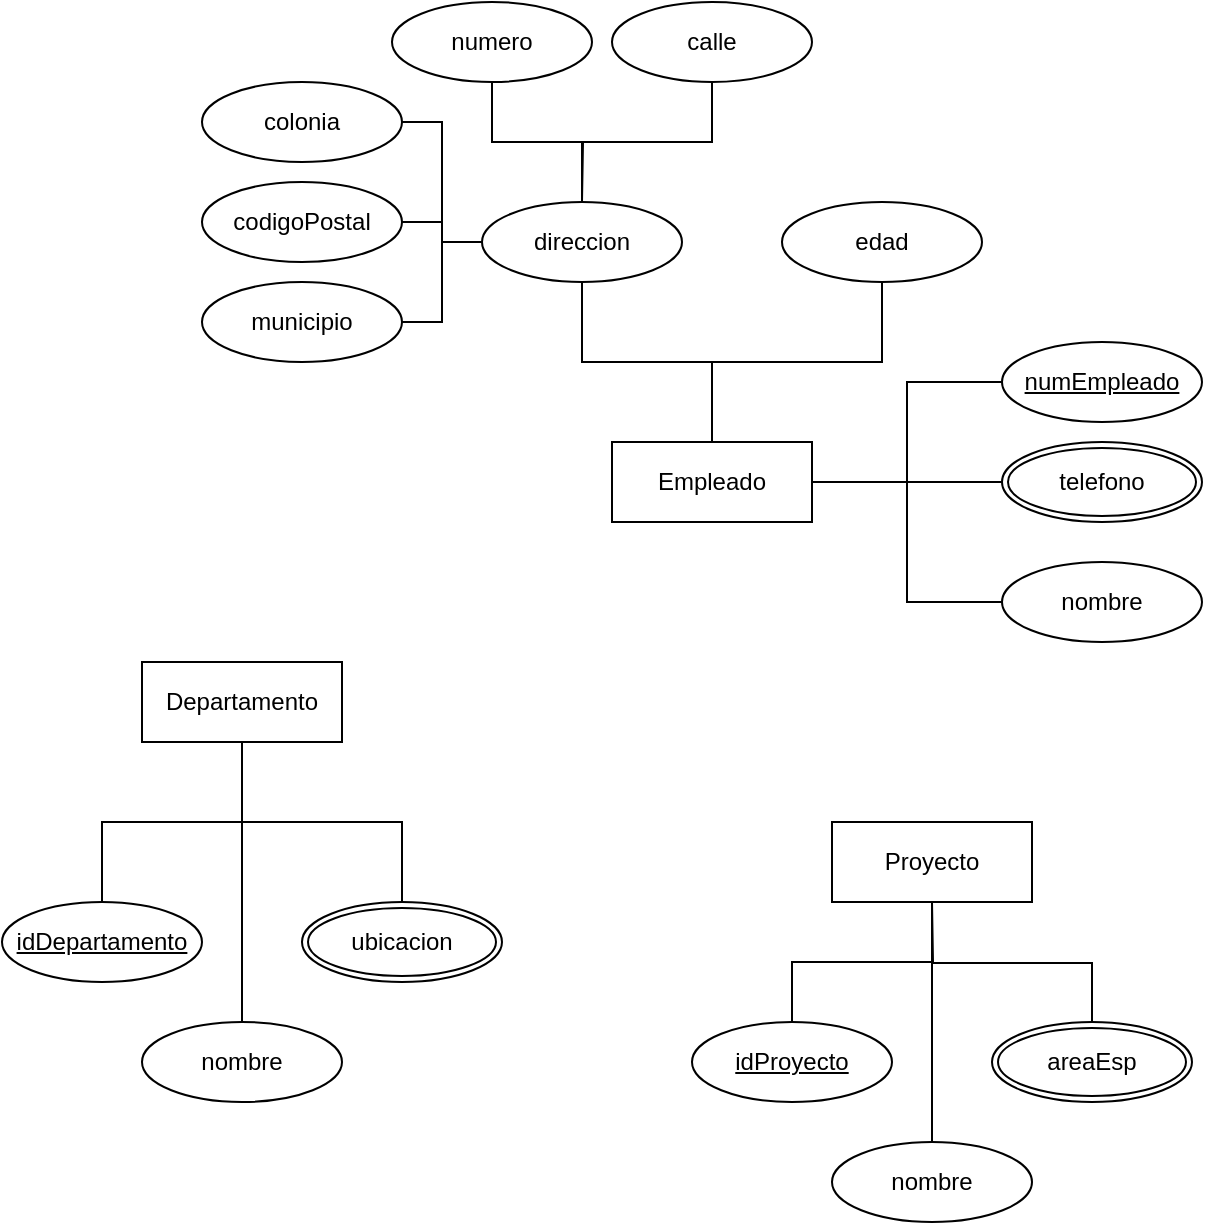 <mxfile version="24.4.9" type="github">
  <diagram name="Page-1" id="oj7cWV6Gg2kIIMJUYh-4">
    <mxGraphModel dx="1434" dy="789" grid="1" gridSize="10" guides="1" tooltips="1" connect="1" arrows="1" fold="1" page="1" pageScale="1" pageWidth="850" pageHeight="1100" math="0" shadow="0">
      <root>
        <mxCell id="0" />
        <mxCell id="1" parent="0" />
        <mxCell id="C2Z2Ot7HqHP1wjBhsxZE-1" value="Proyecto" style="whiteSpace=wrap;html=1;align=center;" vertex="1" parent="1">
          <mxGeometry x="495" y="480" width="100" height="40" as="geometry" />
        </mxCell>
        <mxCell id="C2Z2Ot7HqHP1wjBhsxZE-2" value="Empleado" style="whiteSpace=wrap;html=1;align=center;" vertex="1" parent="1">
          <mxGeometry x="385" y="290" width="100" height="40" as="geometry" />
        </mxCell>
        <mxCell id="C2Z2Ot7HqHP1wjBhsxZE-3" value="Departamento" style="whiteSpace=wrap;html=1;align=center;" vertex="1" parent="1">
          <mxGeometry x="150" y="400" width="100" height="40" as="geometry" />
        </mxCell>
        <mxCell id="C2Z2Ot7HqHP1wjBhsxZE-11" style="edgeStyle=orthogonalEdgeStyle;rounded=0;orthogonalLoop=1;jettySize=auto;html=1;exitX=0.5;exitY=0;exitDx=0;exitDy=0;entryX=0.5;entryY=1;entryDx=0;entryDy=0;endArrow=none;endFill=0;" edge="1" parent="1" source="C2Z2Ot7HqHP1wjBhsxZE-4" target="C2Z2Ot7HqHP1wjBhsxZE-3">
          <mxGeometry relative="1" as="geometry" />
        </mxCell>
        <mxCell id="C2Z2Ot7HqHP1wjBhsxZE-4" value="nombre" style="ellipse;whiteSpace=wrap;html=1;align=center;" vertex="1" parent="1">
          <mxGeometry x="150" y="580" width="100" height="40" as="geometry" />
        </mxCell>
        <mxCell id="C2Z2Ot7HqHP1wjBhsxZE-8" style="edgeStyle=orthogonalEdgeStyle;rounded=0;orthogonalLoop=1;jettySize=auto;html=1;exitX=0.5;exitY=0;exitDx=0;exitDy=0;entryX=0.5;entryY=1;entryDx=0;entryDy=0;endArrow=none;endFill=0;" edge="1" parent="1" source="C2Z2Ot7HqHP1wjBhsxZE-6" target="C2Z2Ot7HqHP1wjBhsxZE-3">
          <mxGeometry relative="1" as="geometry" />
        </mxCell>
        <mxCell id="C2Z2Ot7HqHP1wjBhsxZE-6" value="idDepartamento" style="ellipse;whiteSpace=wrap;html=1;align=center;fontStyle=4;" vertex="1" parent="1">
          <mxGeometry x="80" y="520" width="100" height="40" as="geometry" />
        </mxCell>
        <mxCell id="C2Z2Ot7HqHP1wjBhsxZE-9" style="edgeStyle=orthogonalEdgeStyle;rounded=0;orthogonalLoop=1;jettySize=auto;html=1;exitX=0.5;exitY=0;exitDx=0;exitDy=0;endArrow=none;endFill=0;entryX=0.5;entryY=1;entryDx=0;entryDy=0;" edge="1" parent="1" source="C2Z2Ot7HqHP1wjBhsxZE-7" target="C2Z2Ot7HqHP1wjBhsxZE-3">
          <mxGeometry relative="1" as="geometry">
            <mxPoint x="200" y="440" as="targetPoint" />
          </mxGeometry>
        </mxCell>
        <mxCell id="C2Z2Ot7HqHP1wjBhsxZE-7" value="ubicacion" style="ellipse;shape=doubleEllipse;margin=3;whiteSpace=wrap;html=1;align=center;" vertex="1" parent="1">
          <mxGeometry x="230" y="520" width="100" height="40" as="geometry" />
        </mxCell>
        <mxCell id="C2Z2Ot7HqHP1wjBhsxZE-38" style="edgeStyle=orthogonalEdgeStyle;rounded=0;orthogonalLoop=1;jettySize=auto;html=1;exitX=0;exitY=0.5;exitDx=0;exitDy=0;entryX=1;entryY=0.5;entryDx=0;entryDy=0;endArrow=none;endFill=0;" edge="1" parent="1" source="C2Z2Ot7HqHP1wjBhsxZE-12" target="C2Z2Ot7HqHP1wjBhsxZE-2">
          <mxGeometry relative="1" as="geometry" />
        </mxCell>
        <mxCell id="C2Z2Ot7HqHP1wjBhsxZE-12" value="numEmpleado" style="ellipse;whiteSpace=wrap;html=1;align=center;fontStyle=4;" vertex="1" parent="1">
          <mxGeometry x="580" y="240" width="100" height="40" as="geometry" />
        </mxCell>
        <mxCell id="C2Z2Ot7HqHP1wjBhsxZE-41" style="edgeStyle=orthogonalEdgeStyle;rounded=0;orthogonalLoop=1;jettySize=auto;html=1;exitX=0;exitY=0.5;exitDx=0;exitDy=0;entryX=1;entryY=0.5;entryDx=0;entryDy=0;endArrow=none;endFill=0;" edge="1" parent="1" source="C2Z2Ot7HqHP1wjBhsxZE-13" target="C2Z2Ot7HqHP1wjBhsxZE-2">
          <mxGeometry relative="1" as="geometry" />
        </mxCell>
        <mxCell id="C2Z2Ot7HqHP1wjBhsxZE-13" value="nombre" style="ellipse;whiteSpace=wrap;html=1;align=center;" vertex="1" parent="1">
          <mxGeometry x="580" y="350" width="100" height="40" as="geometry" />
        </mxCell>
        <mxCell id="C2Z2Ot7HqHP1wjBhsxZE-39" style="edgeStyle=orthogonalEdgeStyle;rounded=0;orthogonalLoop=1;jettySize=auto;html=1;exitX=0;exitY=0.5;exitDx=0;exitDy=0;entryX=1;entryY=0.5;entryDx=0;entryDy=0;endArrow=none;endFill=0;" edge="1" parent="1" source="C2Z2Ot7HqHP1wjBhsxZE-16" target="C2Z2Ot7HqHP1wjBhsxZE-2">
          <mxGeometry relative="1" as="geometry" />
        </mxCell>
        <mxCell id="C2Z2Ot7HqHP1wjBhsxZE-16" value="telefono" style="ellipse;shape=doubleEllipse;margin=3;whiteSpace=wrap;html=1;align=center;" vertex="1" parent="1">
          <mxGeometry x="580" y="290" width="100" height="40" as="geometry" />
        </mxCell>
        <mxCell id="C2Z2Ot7HqHP1wjBhsxZE-20" style="edgeStyle=orthogonalEdgeStyle;rounded=0;orthogonalLoop=1;jettySize=auto;html=1;exitX=0.5;exitY=1;exitDx=0;exitDy=0;entryX=0.5;entryY=0;entryDx=0;entryDy=0;endArrow=none;endFill=0;" edge="1" parent="1" source="C2Z2Ot7HqHP1wjBhsxZE-18" target="C2Z2Ot7HqHP1wjBhsxZE-2">
          <mxGeometry relative="1" as="geometry" />
        </mxCell>
        <mxCell id="C2Z2Ot7HqHP1wjBhsxZE-18" value="edad" style="ellipse;whiteSpace=wrap;html=1;align=center;" vertex="1" parent="1">
          <mxGeometry x="470" y="170" width="100" height="40" as="geometry" />
        </mxCell>
        <mxCell id="C2Z2Ot7HqHP1wjBhsxZE-21" style="edgeStyle=orthogonalEdgeStyle;rounded=0;orthogonalLoop=1;jettySize=auto;html=1;exitX=0.5;exitY=1;exitDx=0;exitDy=0;entryX=0.5;entryY=0;entryDx=0;entryDy=0;endArrow=none;endFill=0;" edge="1" parent="1" source="C2Z2Ot7HqHP1wjBhsxZE-19" target="C2Z2Ot7HqHP1wjBhsxZE-2">
          <mxGeometry relative="1" as="geometry" />
        </mxCell>
        <mxCell id="C2Z2Ot7HqHP1wjBhsxZE-19" value="direccion" style="ellipse;whiteSpace=wrap;html=1;align=center;" vertex="1" parent="1">
          <mxGeometry x="320" y="170" width="100" height="40" as="geometry" />
        </mxCell>
        <mxCell id="C2Z2Ot7HqHP1wjBhsxZE-27" style="edgeStyle=orthogonalEdgeStyle;rounded=0;orthogonalLoop=1;jettySize=auto;html=1;exitX=0.5;exitY=1;exitDx=0;exitDy=0;entryX=0.5;entryY=0;entryDx=0;entryDy=0;endArrow=none;endFill=0;" edge="1" parent="1" source="C2Z2Ot7HqHP1wjBhsxZE-22" target="C2Z2Ot7HqHP1wjBhsxZE-19">
          <mxGeometry relative="1" as="geometry" />
        </mxCell>
        <mxCell id="C2Z2Ot7HqHP1wjBhsxZE-22" value="calle" style="ellipse;whiteSpace=wrap;html=1;align=center;" vertex="1" parent="1">
          <mxGeometry x="385" y="70" width="100" height="40" as="geometry" />
        </mxCell>
        <mxCell id="C2Z2Ot7HqHP1wjBhsxZE-30" style="edgeStyle=orthogonalEdgeStyle;rounded=0;orthogonalLoop=1;jettySize=auto;html=1;exitX=1;exitY=0.5;exitDx=0;exitDy=0;entryX=0;entryY=0.5;entryDx=0;entryDy=0;endArrow=none;endFill=0;" edge="1" parent="1" source="C2Z2Ot7HqHP1wjBhsxZE-23" target="C2Z2Ot7HqHP1wjBhsxZE-19">
          <mxGeometry relative="1" as="geometry" />
        </mxCell>
        <mxCell id="C2Z2Ot7HqHP1wjBhsxZE-23" value="codigoPostal" style="ellipse;whiteSpace=wrap;html=1;align=center;" vertex="1" parent="1">
          <mxGeometry x="180" y="160" width="100" height="40" as="geometry" />
        </mxCell>
        <mxCell id="C2Z2Ot7HqHP1wjBhsxZE-28" style="edgeStyle=orthogonalEdgeStyle;rounded=0;orthogonalLoop=1;jettySize=auto;html=1;exitX=0.5;exitY=1;exitDx=0;exitDy=0;endArrow=none;endFill=0;" edge="1" parent="1" source="C2Z2Ot7HqHP1wjBhsxZE-24">
          <mxGeometry relative="1" as="geometry">
            <mxPoint x="370" y="170" as="targetPoint" />
          </mxGeometry>
        </mxCell>
        <mxCell id="C2Z2Ot7HqHP1wjBhsxZE-24" value="numero" style="ellipse;whiteSpace=wrap;html=1;align=center;" vertex="1" parent="1">
          <mxGeometry x="275" y="70" width="100" height="40" as="geometry" />
        </mxCell>
        <mxCell id="C2Z2Ot7HqHP1wjBhsxZE-29" style="edgeStyle=orthogonalEdgeStyle;rounded=0;orthogonalLoop=1;jettySize=auto;html=1;exitX=1;exitY=0.5;exitDx=0;exitDy=0;entryX=0;entryY=0.5;entryDx=0;entryDy=0;endArrow=none;endFill=0;" edge="1" parent="1" source="C2Z2Ot7HqHP1wjBhsxZE-25" target="C2Z2Ot7HqHP1wjBhsxZE-19">
          <mxGeometry relative="1" as="geometry" />
        </mxCell>
        <mxCell id="C2Z2Ot7HqHP1wjBhsxZE-25" value="colonia" style="ellipse;whiteSpace=wrap;html=1;align=center;" vertex="1" parent="1">
          <mxGeometry x="180" y="110" width="100" height="40" as="geometry" />
        </mxCell>
        <mxCell id="C2Z2Ot7HqHP1wjBhsxZE-26" value="municipio" style="ellipse;whiteSpace=wrap;html=1;align=center;" vertex="1" parent="1">
          <mxGeometry x="180" y="210" width="100" height="40" as="geometry" />
        </mxCell>
        <mxCell id="C2Z2Ot7HqHP1wjBhsxZE-31" style="edgeStyle=orthogonalEdgeStyle;rounded=0;orthogonalLoop=1;jettySize=auto;html=1;exitX=1;exitY=0.5;exitDx=0;exitDy=0;entryX=0;entryY=0.5;entryDx=0;entryDy=0;endArrow=none;endFill=0;" edge="1" parent="1" source="C2Z2Ot7HqHP1wjBhsxZE-26" target="C2Z2Ot7HqHP1wjBhsxZE-19">
          <mxGeometry relative="1" as="geometry" />
        </mxCell>
        <mxCell id="C2Z2Ot7HqHP1wjBhsxZE-35" style="edgeStyle=orthogonalEdgeStyle;rounded=0;orthogonalLoop=1;jettySize=auto;html=1;exitX=0.5;exitY=0;exitDx=0;exitDy=0;entryX=0.5;entryY=1;entryDx=0;entryDy=0;endArrow=none;endFill=0;" edge="1" parent="1" source="C2Z2Ot7HqHP1wjBhsxZE-32" target="C2Z2Ot7HqHP1wjBhsxZE-1">
          <mxGeometry relative="1" as="geometry" />
        </mxCell>
        <mxCell id="C2Z2Ot7HqHP1wjBhsxZE-32" value="idProyecto" style="ellipse;whiteSpace=wrap;html=1;align=center;fontStyle=4;" vertex="1" parent="1">
          <mxGeometry x="425" y="580" width="100" height="40" as="geometry" />
        </mxCell>
        <mxCell id="C2Z2Ot7HqHP1wjBhsxZE-37" style="edgeStyle=orthogonalEdgeStyle;rounded=0;orthogonalLoop=1;jettySize=auto;html=1;exitX=0.5;exitY=0;exitDx=0;exitDy=0;endArrow=none;endFill=0;" edge="1" parent="1" source="C2Z2Ot7HqHP1wjBhsxZE-33">
          <mxGeometry relative="1" as="geometry">
            <mxPoint x="545" y="520" as="targetPoint" />
          </mxGeometry>
        </mxCell>
        <mxCell id="C2Z2Ot7HqHP1wjBhsxZE-33" value="areaEsp" style="ellipse;shape=doubleEllipse;margin=3;whiteSpace=wrap;html=1;align=center;" vertex="1" parent="1">
          <mxGeometry x="575" y="580" width="100" height="40" as="geometry" />
        </mxCell>
        <mxCell id="C2Z2Ot7HqHP1wjBhsxZE-36" style="edgeStyle=orthogonalEdgeStyle;rounded=0;orthogonalLoop=1;jettySize=auto;html=1;exitX=0.5;exitY=0;exitDx=0;exitDy=0;endArrow=none;endFill=0;" edge="1" parent="1" source="C2Z2Ot7HqHP1wjBhsxZE-34">
          <mxGeometry relative="1" as="geometry">
            <mxPoint x="545" y="520" as="targetPoint" />
          </mxGeometry>
        </mxCell>
        <mxCell id="C2Z2Ot7HqHP1wjBhsxZE-34" value="nombre" style="ellipse;whiteSpace=wrap;html=1;align=center;" vertex="1" parent="1">
          <mxGeometry x="495" y="640" width="100" height="40" as="geometry" />
        </mxCell>
      </root>
    </mxGraphModel>
  </diagram>
</mxfile>
